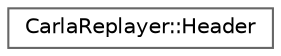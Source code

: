 digraph "类继承关系图"
{
 // INTERACTIVE_SVG=YES
 // LATEX_PDF_SIZE
  bgcolor="transparent";
  edge [fontname=Helvetica,fontsize=10,labelfontname=Helvetica,labelfontsize=10];
  node [fontname=Helvetica,fontsize=10,shape=box,height=0.2,width=0.4];
  rankdir="LR";
  Node0 [id="Node000000",label="CarlaReplayer::Header",height=0.2,width=0.4,color="grey40", fillcolor="white", style="filled",URL="$de/d22/structCarlaReplayer_1_1Header.html",tooltip=" "];
}
